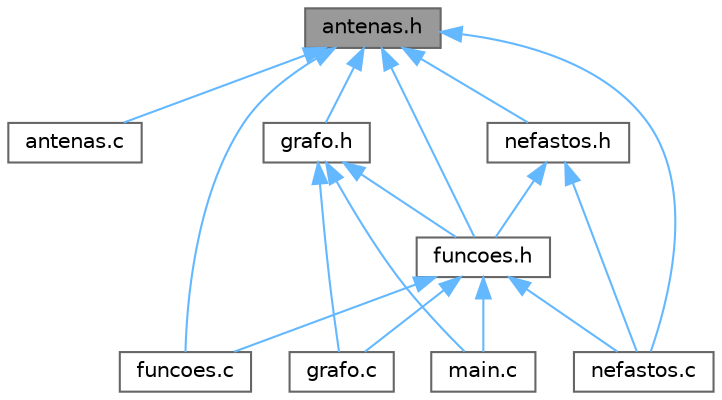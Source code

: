 digraph "antenas.h"
{
 // LATEX_PDF_SIZE
  bgcolor="transparent";
  edge [fontname=Helvetica,fontsize=10,labelfontname=Helvetica,labelfontsize=10];
  node [fontname=Helvetica,fontsize=10,shape=box,height=0.2,width=0.4];
  Node1 [id="Node000001",label="antenas.h",height=0.2,width=0.4,color="gray40", fillcolor="grey60", style="filled", fontcolor="black",tooltip="Definições das estruturas para representação e manipulação de antenas em lista ligada."];
  Node1 -> Node2 [id="edge1_Node000001_Node000002",dir="back",color="steelblue1",style="solid",tooltip=" "];
  Node2 [id="Node000002",label="antenas.c",height=0.2,width=0.4,color="grey40", fillcolor="white", style="filled",URL="$antenas_8c.html",tooltip="Implementação das funções para manipulação da lista ligada de antenas."];
  Node1 -> Node3 [id="edge2_Node000001_Node000003",dir="back",color="steelblue1",style="solid",tooltip=" "];
  Node3 [id="Node000003",label="funcoes.c",height=0.2,width=0.4,color="grey40", fillcolor="white", style="filled",URL="$funcoes_8c.html",tooltip="Implementação de funções auxiliares para manipulação de antenas e coordenadas."];
  Node1 -> Node4 [id="edge3_Node000001_Node000004",dir="back",color="steelblue1",style="solid",tooltip=" "];
  Node4 [id="Node000004",label="funcoes.h",height=0.2,width=0.4,color="grey40", fillcolor="white", style="filled",URL="$funcoes_8h.html",tooltip="Declarações de funções auxiliares para manipulação de listas de antenas e coordenadas."];
  Node4 -> Node3 [id="edge4_Node000004_Node000003",dir="back",color="steelblue1",style="solid",tooltip=" "];
  Node4 -> Node5 [id="edge5_Node000004_Node000005",dir="back",color="steelblue1",style="solid",tooltip=" "];
  Node5 [id="Node000005",label="grafo.c",height=0.2,width=0.4,color="grey40", fillcolor="white", style="filled",URL="$grafo_8c.html",tooltip="Implementação de um grafo dinâmico com vértices representando antenas."];
  Node4 -> Node6 [id="edge6_Node000004_Node000006",dir="back",color="steelblue1",style="solid",tooltip=" "];
  Node6 [id="Node000006",label="main.c",height=0.2,width=0.4,color="grey40", fillcolor="white", style="filled",URL="$main_8c.html",tooltip="Programa principal."];
  Node4 -> Node7 [id="edge7_Node000004_Node000007",dir="back",color="steelblue1",style="solid",tooltip=" "];
  Node7 [id="Node000007",label="nefastos.c",height=0.2,width=0.4,color="grey40", fillcolor="white", style="filled",URL="$nefastos_8c.html",tooltip="Implementação da lógica para detectar locais com efeito nefasto."];
  Node1 -> Node8 [id="edge8_Node000001_Node000008",dir="back",color="steelblue1",style="solid",tooltip=" "];
  Node8 [id="Node000008",label="grafo.h",height=0.2,width=0.4,color="grey40", fillcolor="white", style="filled",URL="$grafo_8h.html",tooltip="Definições de estruturas e protótipos de funções para grafos baseados em listas ligadas."];
  Node8 -> Node4 [id="edge9_Node000008_Node000004",dir="back",color="steelblue1",style="solid",tooltip=" "];
  Node8 -> Node5 [id="edge10_Node000008_Node000005",dir="back",color="steelblue1",style="solid",tooltip=" "];
  Node8 -> Node6 [id="edge11_Node000008_Node000006",dir="back",color="steelblue1",style="solid",tooltip=" "];
  Node1 -> Node7 [id="edge12_Node000001_Node000007",dir="back",color="steelblue1",style="solid",tooltip=" "];
  Node1 -> Node9 [id="edge13_Node000001_Node000009",dir="back",color="steelblue1",style="solid",tooltip=" "];
  Node9 [id="Node000009",label="nefastos.h",height=0.2,width=0.4,color="grey40", fillcolor="white", style="filled",URL="$nefastos_8h.html",tooltip="Declaração da função para detectar locais com efeito nefasto."];
  Node9 -> Node4 [id="edge14_Node000009_Node000004",dir="back",color="steelblue1",style="solid",tooltip=" "];
  Node9 -> Node7 [id="edge15_Node000009_Node000007",dir="back",color="steelblue1",style="solid",tooltip=" "];
}
